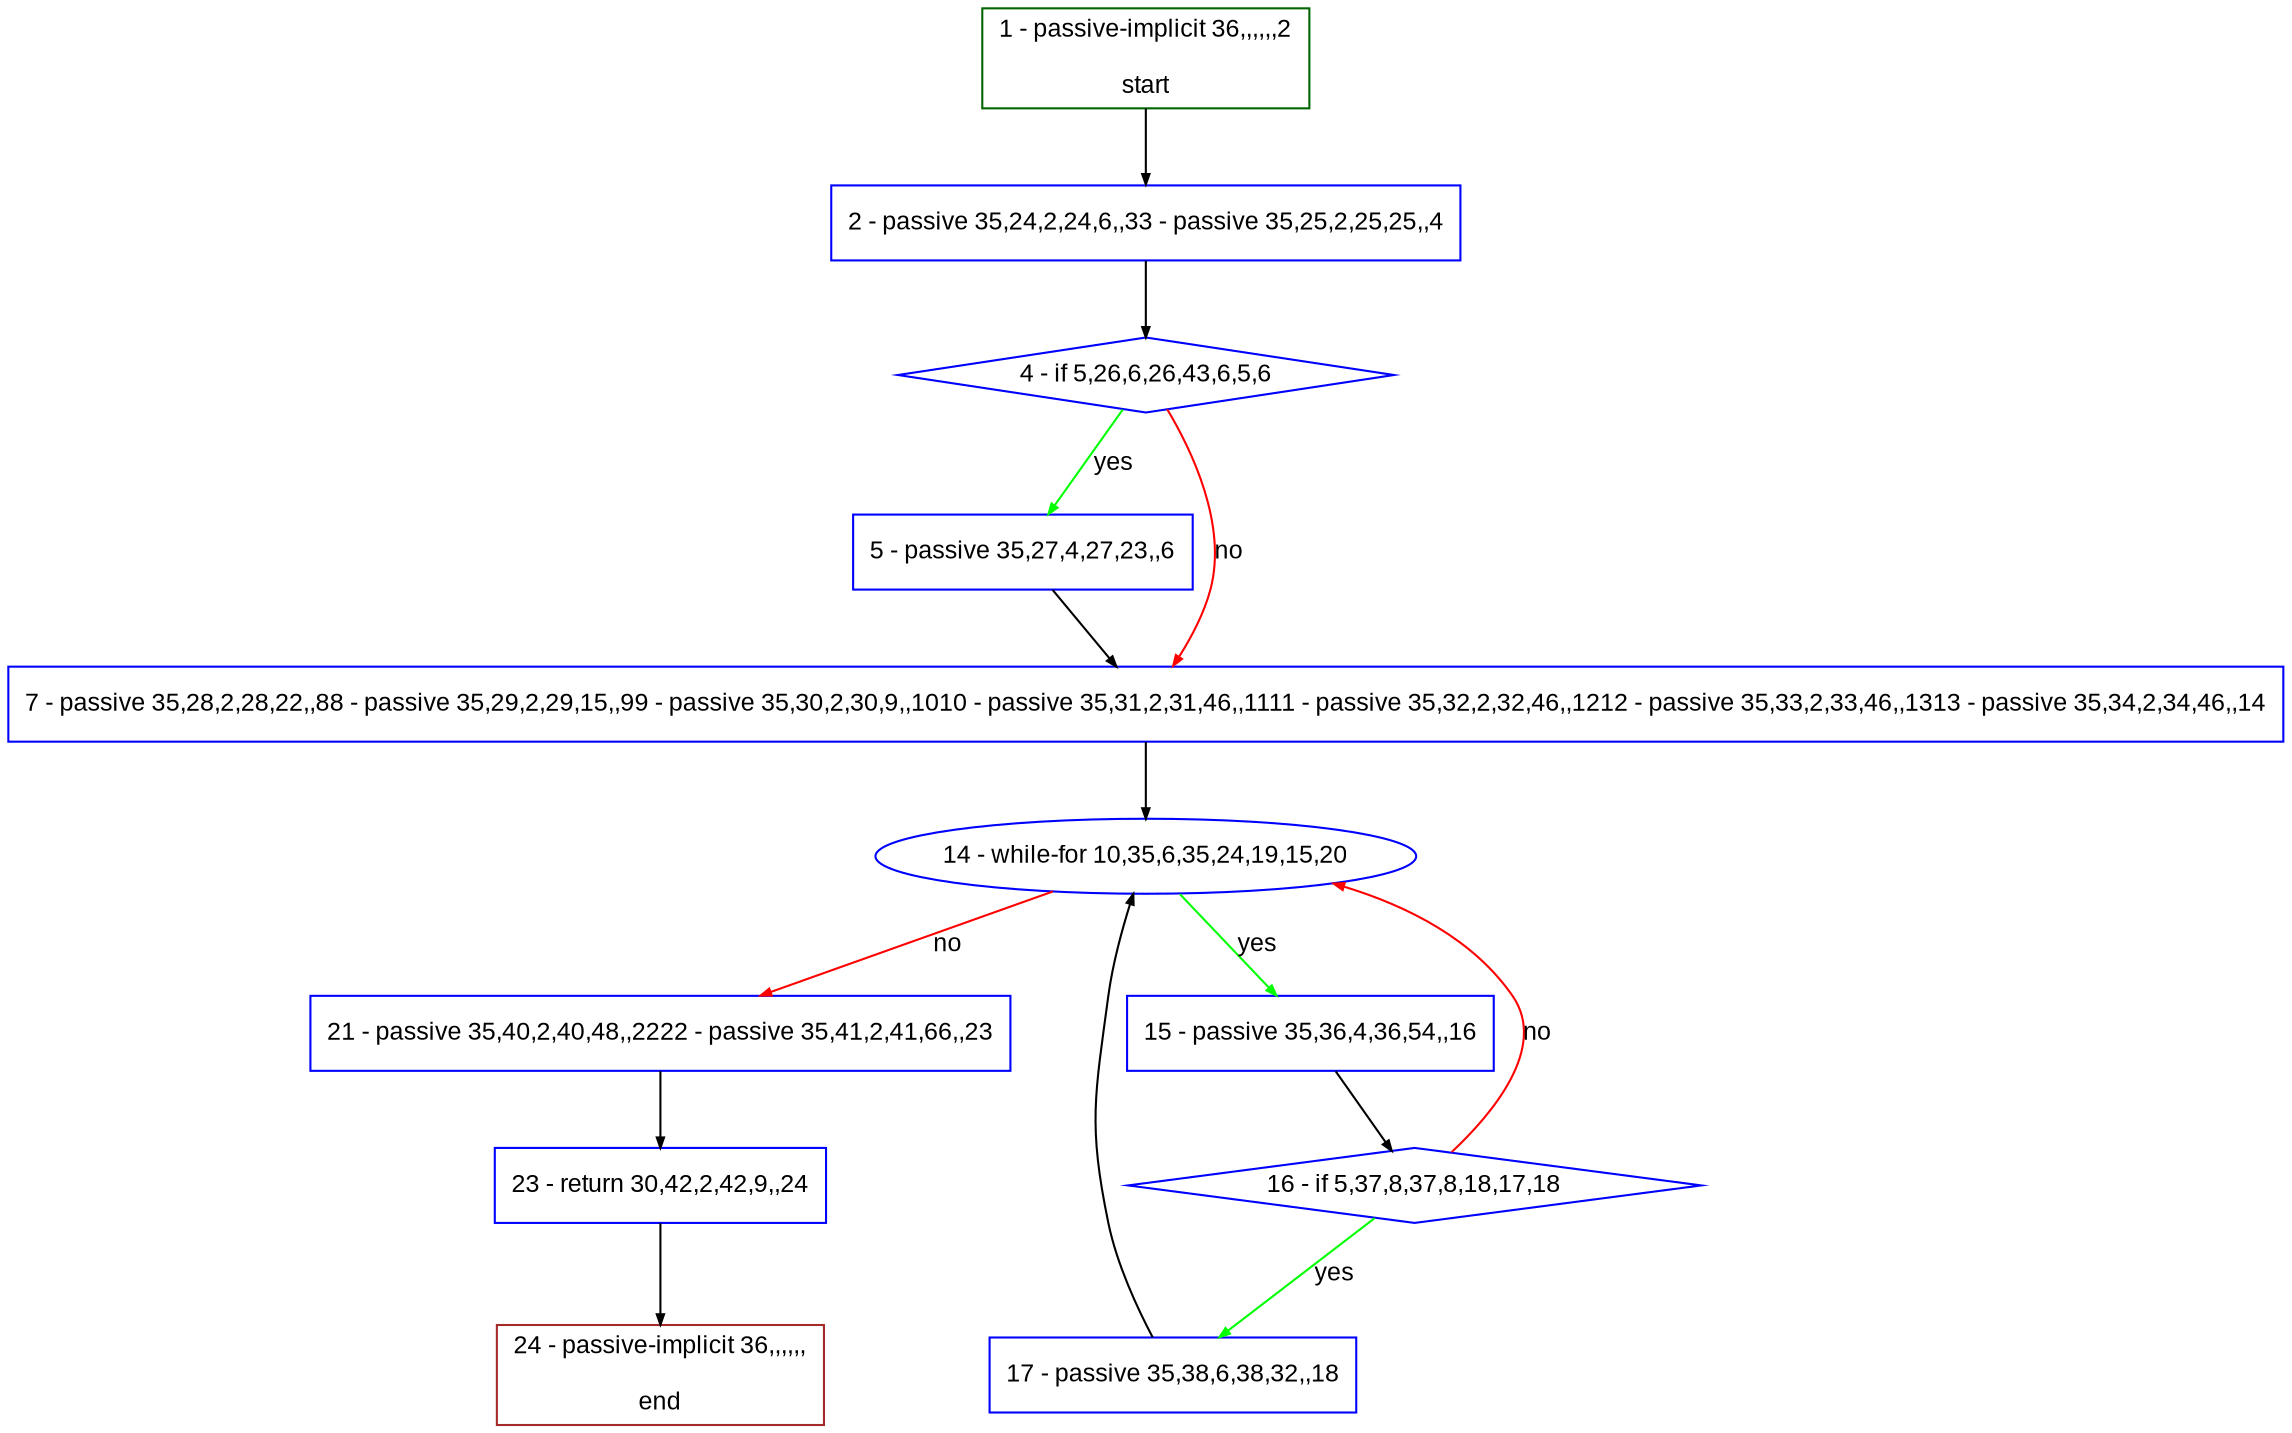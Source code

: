 digraph "" {
  graph [pack="true", label="", fontsize="12", packmode="clust", fontname="Arial", fillcolor="#FFFFCC", bgcolor="white", style="rounded,filled", compound="true"];
  node [node_initialized="no", label="", color="grey", fontsize="12", fillcolor="white", fontname="Arial", style="filled", shape="rectangle", compound="true", fixedsize="false"];
  edge [fontcolor="black", arrowhead="normal", arrowtail="none", arrowsize="0.5", ltail="", label="", color="black", fontsize="12", lhead="", fontname="Arial", dir="forward", compound="true"];
  __N1 [label="2 - passive 35,24,2,24,6,,33 - passive 35,25,2,25,25,,4", color="#0000ff", fillcolor="#ffffff", style="filled", shape="box"];
  __N2 [label="1 - passive-implicit 36,,,,,,2\n\nstart", color="#006400", fillcolor="#ffffff", style="filled", shape="box"];
  __N3 [label="4 - if 5,26,6,26,43,6,5,6", color="#0000ff", fillcolor="#ffffff", style="filled", shape="diamond"];
  __N4 [label="5 - passive 35,27,4,27,23,,6", color="#0000ff", fillcolor="#ffffff", style="filled", shape="box"];
  __N5 [label="7 - passive 35,28,2,28,22,,88 - passive 35,29,2,29,15,,99 - passive 35,30,2,30,9,,1010 - passive 35,31,2,31,46,,1111 - passive 35,32,2,32,46,,1212 - passive 35,33,2,33,46,,1313 - passive 35,34,2,34,46,,14", color="#0000ff", fillcolor="#ffffff", style="filled", shape="box"];
  __N6 [label="14 - while-for 10,35,6,35,24,19,15,20", color="#0000ff", fillcolor="#ffffff", style="filled", shape="oval"];
  __N7 [label="15 - passive 35,36,4,36,54,,16", color="#0000ff", fillcolor="#ffffff", style="filled", shape="box"];
  __N8 [label="21 - passive 35,40,2,40,48,,2222 - passive 35,41,2,41,66,,23", color="#0000ff", fillcolor="#ffffff", style="filled", shape="box"];
  __N9 [label="16 - if 5,37,8,37,8,18,17,18", color="#0000ff", fillcolor="#ffffff", style="filled", shape="diamond"];
  __N10 [label="17 - passive 35,38,6,38,32,,18", color="#0000ff", fillcolor="#ffffff", style="filled", shape="box"];
  __N11 [label="23 - return 30,42,2,42,9,,24", color="#0000ff", fillcolor="#ffffff", style="filled", shape="box"];
  __N12 [label="24 - passive-implicit 36,,,,,,\n\nend", color="#a52a2a", fillcolor="#ffffff", style="filled", shape="box"];
  __N2 -> __N1 [arrowhead="normal", arrowtail="none", color="#000000", label="", dir="forward"];
  __N1 -> __N3 [arrowhead="normal", arrowtail="none", color="#000000", label="", dir="forward"];
  __N3 -> __N4 [arrowhead="normal", arrowtail="none", color="#00ff00", label="yes", dir="forward"];
  __N3 -> __N5 [arrowhead="normal", arrowtail="none", color="#ff0000", label="no", dir="forward"];
  __N4 -> __N5 [arrowhead="normal", arrowtail="none", color="#000000", label="", dir="forward"];
  __N5 -> __N6 [arrowhead="normal", arrowtail="none", color="#000000", label="", dir="forward"];
  __N6 -> __N7 [arrowhead="normal", arrowtail="none", color="#00ff00", label="yes", dir="forward"];
  __N6 -> __N8 [arrowhead="normal", arrowtail="none", color="#ff0000", label="no", dir="forward"];
  __N7 -> __N9 [arrowhead="normal", arrowtail="none", color="#000000", label="", dir="forward"];
  __N9 -> __N6 [arrowhead="normal", arrowtail="none", color="#ff0000", label="no", dir="forward"];
  __N9 -> __N10 [arrowhead="normal", arrowtail="none", color="#00ff00", label="yes", dir="forward"];
  __N10 -> __N6 [arrowhead="normal", arrowtail="none", color="#000000", label="", dir="forward"];
  __N8 -> __N11 [arrowhead="normal", arrowtail="none", color="#000000", label="", dir="forward"];
  __N11 -> __N12 [arrowhead="normal", arrowtail="none", color="#000000", label="", dir="forward"];
}
